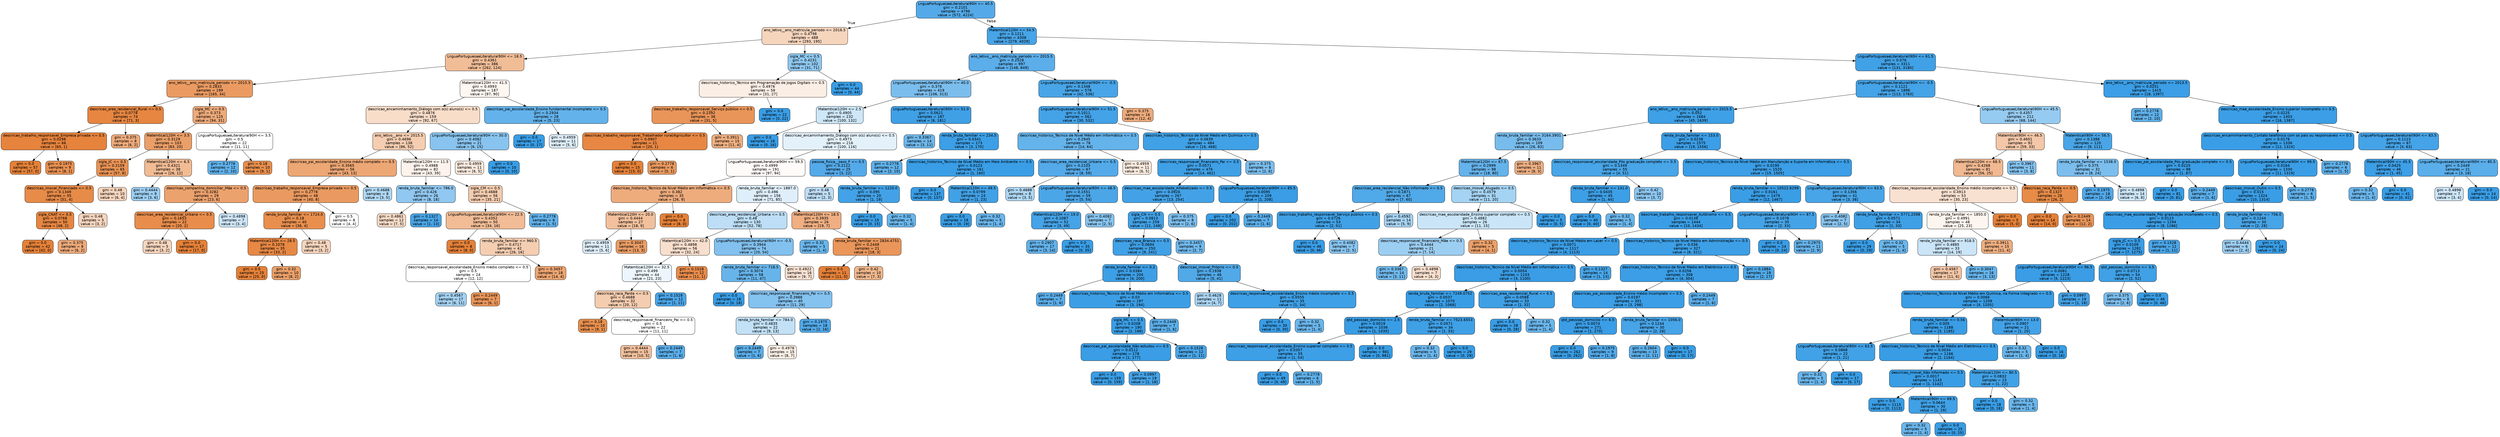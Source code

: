 digraph Tree {
node [shape=box, style="filled, rounded", color="black", fontname=helvetica] ;
edge [fontname=helvetica] ;
0 [label="LnguaPortuguesaeLiteraturaI90H <= 40.5\ngini = 0.2101\nsamples = 4796\nvalue = [572, 4224]", fillcolor="#399de5dc"] ;
1 [label="ano_letivo__ano_matricula_periodo <= 2016.5\ngini = 0.4798\nsamples = 488\nvalue = [293, 195]", fillcolor="#e5813955"] ;
0 -> 1 [labeldistance=2.5, labelangle=45, headlabel="True"] ;
2 [label="LnguaPortuguesaeLiteraturaI90H <= 18.5\ngini = 0.4361\nsamples = 386\nvalue = [262, 124]", fillcolor="#e5813986"] ;
1 -> 2 ;
3 [label="ano_letivo__ano_matricula_periodo <= 2015.5\ngini = 0.2833\nsamples = 199\nvalue = [165, 34]", fillcolor="#e58139ca"] ;
2 -> 3 ;
4 [label="descricao_area_residencial_Rural <= 0.5\ngini = 0.0778\nsamples = 74\nvalue = [71, 3]", fillcolor="#e58139f4"] ;
3 -> 4 ;
5 [label="descricao_trabalho_responsavel_Empresa privada <= 0.5\ngini = 0.0298\nsamples = 66\nvalue = [65, 1]", fillcolor="#e58139fb"] ;
4 -> 5 ;
6 [label="gini = 0.0\nsamples = 57\nvalue = [57, 0]", fillcolor="#e58139ff"] ;
5 -> 6 ;
7 [label="gini = 0.1975\nsamples = 9\nvalue = [8, 1]", fillcolor="#e58139df"] ;
5 -> 7 ;
8 [label="gini = 0.375\nsamples = 8\nvalue = [6, 2]", fillcolor="#e58139aa"] ;
4 -> 8 ;
9 [label="sigla_MC <= 0.5\ngini = 0.373\nsamples = 125\nvalue = [94, 31]", fillcolor="#e58139ab"] ;
3 -> 9 ;
10 [label="MatemticaI120H <= 3.5\ngini = 0.3129\nsamples = 103\nvalue = [83, 20]", fillcolor="#e58139c2"] ;
9 -> 10 ;
11 [label="sigla_JC <= 0.5\ngini = 0.2159\nsamples = 65\nvalue = [57, 8]", fillcolor="#e58139db"] ;
10 -> 11 ;
12 [label="descricao_imovel_Financiado <= 0.5\ngini = 0.1349\nsamples = 55\nvalue = [51, 4]", fillcolor="#e58139eb"] ;
11 -> 12 ;
13 [label="sigla_CNAT <= 0.5\ngini = 0.0768\nsamples = 50\nvalue = [48, 2]", fillcolor="#e58139f4"] ;
12 -> 13 ;
14 [label="gini = 0.0\nsamples = 42\nvalue = [42, 0]", fillcolor="#e58139ff"] ;
13 -> 14 ;
15 [label="gini = 0.375\nsamples = 8\nvalue = [6, 2]", fillcolor="#e58139aa"] ;
13 -> 15 ;
16 [label="gini = 0.48\nsamples = 5\nvalue = [3, 2]", fillcolor="#e5813955"] ;
12 -> 16 ;
17 [label="gini = 0.48\nsamples = 10\nvalue = [6, 4]", fillcolor="#e5813955"] ;
11 -> 17 ;
18 [label="MatemticaI120H <= 6.5\ngini = 0.4321\nsamples = 38\nvalue = [26, 12]", fillcolor="#e5813989"] ;
10 -> 18 ;
19 [label="gini = 0.4444\nsamples = 9\nvalue = [3, 6]", fillcolor="#399de57f"] ;
18 -> 19 ;
20 [label="descricao_companhia_domiciliar_Mãe <= 0.5\ngini = 0.3282\nsamples = 29\nvalue = [23, 6]", fillcolor="#e58139bc"] ;
18 -> 20 ;
21 [label="descricao_area_residencial_Urbana <= 0.5\ngini = 0.1653\nsamples = 22\nvalue = [20, 2]", fillcolor="#e58139e6"] ;
20 -> 21 ;
22 [label="gini = 0.48\nsamples = 5\nvalue = [3, 2]", fillcolor="#e5813955"] ;
21 -> 22 ;
23 [label="gini = 0.0\nsamples = 17\nvalue = [17, 0]", fillcolor="#e58139ff"] ;
21 -> 23 ;
24 [label="gini = 0.4898\nsamples = 7\nvalue = [3, 4]", fillcolor="#399de540"] ;
20 -> 24 ;
25 [label="LnguaPortuguesaeLiteraturaI90H <= 3.5\ngini = 0.5\nsamples = 22\nvalue = [11, 11]", fillcolor="#e5813900"] ;
9 -> 25 ;
26 [label="gini = 0.2778\nsamples = 12\nvalue = [2, 10]", fillcolor="#399de5cc"] ;
25 -> 26 ;
27 [label="gini = 0.18\nsamples = 10\nvalue = [9, 1]", fillcolor="#e58139e3"] ;
25 -> 27 ;
28 [label="MatemticaI120H <= 41.5\ngini = 0.4993\nsamples = 187\nvalue = [97, 90]", fillcolor="#e5813912"] ;
2 -> 28 ;
29 [label="descricao_encaminhamento_Diálogo com o(s) aluno(s) <= 0.5\ngini = 0.4876\nsamples = 159\nvalue = [92, 67]", fillcolor="#e5813945"] ;
28 -> 29 ;
30 [label="ano_letivo__ano <= 2015.5\ngini = 0.4696\nsamples = 138\nvalue = [86, 52]", fillcolor="#e5813965"] ;
29 -> 30 ;
31 [label="descricao_pai_escolaridade_Ensino médio completo <= 0.5\ngini = 0.3565\nsamples = 56\nvalue = [43, 13]", fillcolor="#e58139b2"] ;
30 -> 31 ;
32 [label="descricao_trabalho_responsavel_Empresa privada <= 0.5\ngini = 0.2778\nsamples = 48\nvalue = [40, 8]", fillcolor="#e58139cc"] ;
31 -> 32 ;
33 [label="renda_bruta_familiar <= 1724.0\ngini = 0.18\nsamples = 40\nvalue = [36, 4]", fillcolor="#e58139e3"] ;
32 -> 33 ;
34 [label="MatemticaI120H <= 28.5\ngini = 0.1078\nsamples = 35\nvalue = [33, 2]", fillcolor="#e58139f0"] ;
33 -> 34 ;
35 [label="gini = 0.0\nsamples = 25\nvalue = [25, 0]", fillcolor="#e58139ff"] ;
34 -> 35 ;
36 [label="gini = 0.32\nsamples = 10\nvalue = [8, 2]", fillcolor="#e58139bf"] ;
34 -> 36 ;
37 [label="gini = 0.48\nsamples = 5\nvalue = [3, 2]", fillcolor="#e5813955"] ;
33 -> 37 ;
38 [label="gini = 0.5\nsamples = 8\nvalue = [4, 4]", fillcolor="#e5813900"] ;
32 -> 38 ;
39 [label="gini = 0.4688\nsamples = 8\nvalue = [3, 5]", fillcolor="#399de566"] ;
31 -> 39 ;
40 [label="MatemticaI120H <= 11.5\ngini = 0.4988\nsamples = 82\nvalue = [43, 39]", fillcolor="#e5813918"] ;
30 -> 40 ;
41 [label="renda_bruta_familiar <= 786.0\ngini = 0.426\nsamples = 26\nvalue = [8, 18]", fillcolor="#399de58e"] ;
40 -> 41 ;
42 [label="gini = 0.4861\nsamples = 12\nvalue = [7, 5]", fillcolor="#e5813949"] ;
41 -> 42 ;
43 [label="gini = 0.1327\nsamples = 14\nvalue = [1, 13]", fillcolor="#399de5eb"] ;
41 -> 43 ;
44 [label="sigla_CM <= 0.5\ngini = 0.4688\nsamples = 56\nvalue = [35, 21]", fillcolor="#e5813966"] ;
40 -> 44 ;
45 [label="LnguaPortuguesaeLiteraturaI90H <= 22.5\ngini = 0.4352\nsamples = 50\nvalue = [34, 16]", fillcolor="#e5813987"] ;
44 -> 45 ;
46 [label="gini = 0.0\nsamples = 8\nvalue = [8, 0]", fillcolor="#e58139ff"] ;
45 -> 46 ;
47 [label="renda_bruta_familiar <= 960.5\ngini = 0.4717\nsamples = 42\nvalue = [26, 16]", fillcolor="#e5813962"] ;
45 -> 47 ;
48 [label="descricao_responsavel_escolaridade_Ensino médio completo <= 0.5\ngini = 0.5\nsamples = 24\nvalue = [12, 12]", fillcolor="#e5813900"] ;
47 -> 48 ;
49 [label="gini = 0.4567\nsamples = 17\nvalue = [6, 11]", fillcolor="#399de574"] ;
48 -> 49 ;
50 [label="gini = 0.2449\nsamples = 7\nvalue = [6, 1]", fillcolor="#e58139d4"] ;
48 -> 50 ;
51 [label="gini = 0.3457\nsamples = 18\nvalue = [14, 4]", fillcolor="#e58139b6"] ;
47 -> 51 ;
52 [label="gini = 0.2778\nsamples = 6\nvalue = [1, 5]", fillcolor="#399de5cc"] ;
44 -> 52 ;
53 [label="LnguaPortuguesaeLiteraturaI90H <= 30.0\ngini = 0.4082\nsamples = 21\nvalue = [6, 15]", fillcolor="#399de599"] ;
29 -> 53 ;
54 [label="gini = 0.4959\nsamples = 11\nvalue = [6, 5]", fillcolor="#e581392a"] ;
53 -> 54 ;
55 [label="gini = 0.0\nsamples = 10\nvalue = [0, 10]", fillcolor="#399de5ff"] ;
53 -> 55 ;
56 [label="descricao_pai_escolaridade_Ensino fundamental incompleto <= 0.5\ngini = 0.2934\nsamples = 28\nvalue = [5, 23]", fillcolor="#399de5c8"] ;
28 -> 56 ;
57 [label="gini = 0.0\nsamples = 17\nvalue = [0, 17]", fillcolor="#399de5ff"] ;
56 -> 57 ;
58 [label="gini = 0.4959\nsamples = 11\nvalue = [5, 6]", fillcolor="#399de52a"] ;
56 -> 58 ;
59 [label="sigla_MC <= 0.5\ngini = 0.4231\nsamples = 102\nvalue = [31, 71]", fillcolor="#399de590"] ;
1 -> 59 ;
60 [label="descricao_historico_Técnico em Programação de Jogos Digitais <= 0.5\ngini = 0.4976\nsamples = 58\nvalue = [31, 27]", fillcolor="#e5813921"] ;
59 -> 60 ;
61 [label="descricao_trabalho_responsavel_Serviço público <= 0.5\ngini = 0.2392\nsamples = 36\nvalue = [31, 5]", fillcolor="#e58139d6"] ;
60 -> 61 ;
62 [label="descricao_trabalho_responsavel_Trabalhador rural/Agricultor <= 0.5\ngini = 0.0907\nsamples = 21\nvalue = [20, 1]", fillcolor="#e58139f2"] ;
61 -> 62 ;
63 [label="gini = 0.0\nsamples = 15\nvalue = [15, 0]", fillcolor="#e58139ff"] ;
62 -> 63 ;
64 [label="gini = 0.2778\nsamples = 6\nvalue = [5, 1]", fillcolor="#e58139cc"] ;
62 -> 64 ;
65 [label="gini = 0.3911\nsamples = 15\nvalue = [11, 4]", fillcolor="#e58139a2"] ;
61 -> 65 ;
66 [label="gini = 0.0\nsamples = 22\nvalue = [0, 22]", fillcolor="#399de5ff"] ;
60 -> 66 ;
67 [label="gini = 0.0\nsamples = 44\nvalue = [0, 44]", fillcolor="#399de5ff"] ;
59 -> 67 ;
68 [label="MatemticaI120H <= 54.5\ngini = 0.1211\nsamples = 4308\nvalue = [279, 4029]", fillcolor="#399de5ed"] ;
0 -> 68 [labeldistance=2.5, labelangle=-45, headlabel="False"] ;
69 [label="ano_letivo__ano_matricula_periodo <= 2015.5\ngini = 0.2528\nsamples = 997\nvalue = [148, 849]", fillcolor="#399de5d3"] ;
68 -> 69 ;
70 [label="LnguaPortuguesaeLiteraturaII90H <= 40.0\ngini = 0.378\nsamples = 419\nvalue = [106, 313]", fillcolor="#399de5a9"] ;
69 -> 70 ;
71 [label="MatemticaI120H <= 2.5\ngini = 0.4905\nsamples = 232\nvalue = [100, 132]", fillcolor="#399de53e"] ;
70 -> 71 ;
72 [label="gini = 0.0\nsamples = 16\nvalue = [0, 16]", fillcolor="#399de5ff"] ;
71 -> 72 ;
73 [label="descricao_encaminhamento_Diálogo com o(s) aluno(s) <= 0.5\ngini = 0.4973\nsamples = 216\nvalue = [100, 116]", fillcolor="#399de523"] ;
71 -> 73 ;
74 [label="LnguaPortuguesaeLiteraturaI90H <= 59.5\ngini = 0.4999\nsamples = 191\nvalue = [97, 94]", fillcolor="#e5813908"] ;
73 -> 74 ;
75 [label="descricao_historico_Técnico de Nivel Médio em Informática <= 0.5\ngini = 0.382\nsamples = 35\nvalue = [26, 9]", fillcolor="#e58139a7"] ;
74 -> 75 ;
76 [label="MatemticaI120H <= 20.0\ngini = 0.4444\nsamples = 27\nvalue = [18, 9]", fillcolor="#e581397f"] ;
75 -> 76 ;
77 [label="gini = 0.4959\nsamples = 11\nvalue = [5, 6]", fillcolor="#399de52a"] ;
76 -> 77 ;
78 [label="gini = 0.3047\nsamples = 16\nvalue = [13, 3]", fillcolor="#e58139c4"] ;
76 -> 78 ;
79 [label="gini = 0.0\nsamples = 8\nvalue = [8, 0]", fillcolor="#e58139ff"] ;
75 -> 79 ;
80 [label="renda_bruta_familiar <= 1887.0\ngini = 0.496\nsamples = 156\nvalue = [71, 85]", fillcolor="#399de52a"] ;
74 -> 80 ;
81 [label="descricao_area_residencial_Urbana <= 0.5\ngini = 0.48\nsamples = 130\nvalue = [52, 78]", fillcolor="#399de555"] ;
80 -> 81 ;
82 [label="MatemticaI120H <= 42.0\ngini = 0.4898\nsamples = 56\nvalue = [32, 24]", fillcolor="#e5813940"] ;
81 -> 82 ;
83 [label="MatemticaI120H <= 32.5\ngini = 0.499\nsamples = 44\nvalue = [21, 23]", fillcolor="#399de516"] ;
82 -> 83 ;
84 [label="descricao_raca_Parda <= 0.5\ngini = 0.4688\nsamples = 32\nvalue = [20, 12]", fillcolor="#e5813966"] ;
83 -> 84 ;
85 [label="gini = 0.18\nsamples = 10\nvalue = [9, 1]", fillcolor="#e58139e3"] ;
84 -> 85 ;
86 [label="descricao_responsavel_financeiro_Pai <= 0.5\ngini = 0.5\nsamples = 22\nvalue = [11, 11]", fillcolor="#e5813900"] ;
84 -> 86 ;
87 [label="gini = 0.4444\nsamples = 15\nvalue = [10, 5]", fillcolor="#e581397f"] ;
86 -> 87 ;
88 [label="gini = 0.2449\nsamples = 7\nvalue = [1, 6]", fillcolor="#399de5d4"] ;
86 -> 88 ;
89 [label="gini = 0.1528\nsamples = 12\nvalue = [1, 11]", fillcolor="#399de5e8"] ;
83 -> 89 ;
90 [label="gini = 0.1528\nsamples = 12\nvalue = [11, 1]", fillcolor="#e58139e8"] ;
82 -> 90 ;
91 [label="LnguaPortuguesaeLiteraturaII90H <= -0.5\ngini = 0.3944\nsamples = 74\nvalue = [20, 54]", fillcolor="#399de5a1"] ;
81 -> 91 ;
92 [label="renda_bruta_familiar <= 718.5\ngini = 0.3074\nsamples = 58\nvalue = [11, 47]", fillcolor="#399de5c3"] ;
91 -> 92 ;
93 [label="gini = 0.0\nsamples = 18\nvalue = [0, 18]", fillcolor="#399de5ff"] ;
92 -> 93 ;
94 [label="descricao_responsavel_financeiro_Pai <= 0.5\ngini = 0.3988\nsamples = 40\nvalue = [11, 29]", fillcolor="#399de59e"] ;
92 -> 94 ;
95 [label="renda_bruta_familiar <= 784.0\ngini = 0.4835\nsamples = 22\nvalue = [9, 13]", fillcolor="#399de54e"] ;
94 -> 95 ;
96 [label="gini = 0.2449\nsamples = 7\nvalue = [1, 6]", fillcolor="#399de5d4"] ;
95 -> 96 ;
97 [label="gini = 0.4978\nsamples = 15\nvalue = [8, 7]", fillcolor="#e5813920"] ;
95 -> 97 ;
98 [label="gini = 0.1975\nsamples = 18\nvalue = [2, 16]", fillcolor="#399de5df"] ;
94 -> 98 ;
99 [label="gini = 0.4922\nsamples = 16\nvalue = [9, 7]", fillcolor="#e5813939"] ;
91 -> 99 ;
100 [label="MatemticaI120H <= 18.5\ngini = 0.3935\nsamples = 26\nvalue = [19, 7]", fillcolor="#e58139a1"] ;
80 -> 100 ;
101 [label="gini = 0.32\nsamples = 5\nvalue = [1, 4]", fillcolor="#399de5bf"] ;
100 -> 101 ;
102 [label="renda_bruta_familiar <= 2834.4751\ngini = 0.2449\nsamples = 21\nvalue = [18, 3]", fillcolor="#e58139d4"] ;
100 -> 102 ;
103 [label="gini = 0.0\nsamples = 11\nvalue = [11, 0]", fillcolor="#e58139ff"] ;
102 -> 103 ;
104 [label="gini = 0.42\nsamples = 10\nvalue = [7, 3]", fillcolor="#e5813992"] ;
102 -> 104 ;
105 [label="pessoa_fisica__sexo_F <= 0.5\ngini = 0.2112\nsamples = 25\nvalue = [3, 22]", fillcolor="#399de5dc"] ;
73 -> 105 ;
106 [label="gini = 0.48\nsamples = 5\nvalue = [2, 3]", fillcolor="#399de555"] ;
105 -> 106 ;
107 [label="renda_bruta_familiar <= 1220.0\ngini = 0.095\nsamples = 20\nvalue = [1, 19]", fillcolor="#399de5f2"] ;
105 -> 107 ;
108 [label="gini = 0.0\nsamples = 15\nvalue = [0, 15]", fillcolor="#399de5ff"] ;
107 -> 108 ;
109 [label="gini = 0.32\nsamples = 5\nvalue = [1, 4]", fillcolor="#399de5bf"] ;
107 -> 109 ;
110 [label="LnguaPortuguesaeLiteraturaII90H <= 51.0\ngini = 0.0621\nsamples = 187\nvalue = [6, 181]", fillcolor="#399de5f7"] ;
70 -> 110 ;
111 [label="gini = 0.3367\nsamples = 14\nvalue = [3, 11]", fillcolor="#399de5b9"] ;
110 -> 111 ;
112 [label="renda_bruta_familiar <= 234.5\ngini = 0.0341\nsamples = 173\nvalue = [3, 170]", fillcolor="#399de5fa"] ;
110 -> 112 ;
113 [label="gini = 0.2778\nsamples = 12\nvalue = [2, 10]", fillcolor="#399de5cc"] ;
112 -> 113 ;
114 [label="descricao_historico_Técnico de Nível Médio em Meio Ambiente <= 0.5\ngini = 0.0123\nsamples = 161\nvalue = [1, 160]", fillcolor="#399de5fd"] ;
112 -> 114 ;
115 [label="gini = 0.0\nsamples = 137\nvalue = [0, 137]", fillcolor="#399de5ff"] ;
114 -> 115 ;
116 [label="MatemticaI120H <= 49.5\ngini = 0.0799\nsamples = 24\nvalue = [1, 23]", fillcolor="#399de5f4"] ;
114 -> 116 ;
117 [label="gini = 0.0\nsamples = 19\nvalue = [0, 19]", fillcolor="#399de5ff"] ;
116 -> 117 ;
118 [label="gini = 0.32\nsamples = 5\nvalue = [1, 4]", fillcolor="#399de5bf"] ;
116 -> 118 ;
119 [label="LnguaPortuguesaeLiteraturaII90H <= -0.5\ngini = 0.1348\nsamples = 578\nvalue = [42, 536]", fillcolor="#399de5eb"] ;
69 -> 119 ;
120 [label="LnguaPortuguesaeLiteraturaI90H <= 51.5\ngini = 0.1011\nsamples = 562\nvalue = [30, 532]", fillcolor="#399de5f1"] ;
119 -> 120 ;
121 [label="descricao_historico_Técnico de Nivel Médio em Informática <= 0.5\ngini = 0.2945\nsamples = 78\nvalue = [14, 64]", fillcolor="#399de5c7"] ;
120 -> 121 ;
122 [label="descricao_area_residencial_Urbana <= 0.5\ngini = 0.2103\nsamples = 67\nvalue = [8, 59]", fillcolor="#399de5dc"] ;
121 -> 122 ;
123 [label="gini = 0.4688\nsamples = 8\nvalue = [3, 5]", fillcolor="#399de566"] ;
122 -> 123 ;
124 [label="LnguaPortuguesaeLiteraturaI90H <= 48.5\ngini = 0.1551\nsamples = 59\nvalue = [5, 54]", fillcolor="#399de5e7"] ;
122 -> 124 ;
125 [label="MatemticaI120H <= 19.0\ngini = 0.1087\nsamples = 52\nvalue = [3, 49]", fillcolor="#399de5ef"] ;
124 -> 125 ;
126 [label="gini = 0.2907\nsamples = 17\nvalue = [3, 14]", fillcolor="#399de5c8"] ;
125 -> 126 ;
127 [label="gini = 0.0\nsamples = 35\nvalue = [0, 35]", fillcolor="#399de5ff"] ;
125 -> 127 ;
128 [label="gini = 0.4082\nsamples = 7\nvalue = [2, 5]", fillcolor="#399de599"] ;
124 -> 128 ;
129 [label="gini = 0.4959\nsamples = 11\nvalue = [6, 5]", fillcolor="#e581392a"] ;
121 -> 129 ;
130 [label="descricao_historico_Técnico de Nível Médio em Química <= 0.5\ngini = 0.0639\nsamples = 484\nvalue = [16, 468]", fillcolor="#399de5f6"] ;
120 -> 130 ;
131 [label="descricao_responsavel_financeiro_Pai <= 0.5\ngini = 0.0571\nsamples = 476\nvalue = [14, 462]", fillcolor="#399de5f7"] ;
130 -> 131 ;
132 [label="descricao_mae_escolaridade_Alfabetizado <= 0.5\ngini = 0.0926\nsamples = 267\nvalue = [13, 254]", fillcolor="#399de5f2"] ;
131 -> 132 ;
133 [label="sigla_CN <= 0.5\ngini = 0.0813\nsamples = 259\nvalue = [11, 248]", fillcolor="#399de5f4"] ;
132 -> 133 ;
134 [label="descricao_raca_Branca <= 0.5\ngini = 0.0694\nsamples = 250\nvalue = [9, 241]", fillcolor="#399de5f5"] ;
133 -> 134 ;
135 [label="renda_bruta_familiar <= 0.2\ngini = 0.0384\nsamples = 204\nvalue = [4, 200]", fillcolor="#399de5fa"] ;
134 -> 135 ;
136 [label="gini = 0.2449\nsamples = 7\nvalue = [1, 6]", fillcolor="#399de5d4"] ;
135 -> 136 ;
137 [label="descricao_historico_Técnico de Nível Médio em Informática <= 0.5\ngini = 0.03\nsamples = 197\nvalue = [3, 194]", fillcolor="#399de5fb"] ;
135 -> 137 ;
138 [label="sigla_MC <= 0.5\ngini = 0.0208\nsamples = 190\nvalue = [2, 188]", fillcolor="#399de5fc"] ;
137 -> 138 ;
139 [label="descricao_pai_escolaridade_Não estudou <= 0.5\ngini = 0.0112\nsamples = 178\nvalue = [1, 177]", fillcolor="#399de5fe"] ;
138 -> 139 ;
140 [label="gini = 0.0\nsamples = 159\nvalue = [0, 159]", fillcolor="#399de5ff"] ;
139 -> 140 ;
141 [label="gini = 0.0997\nsamples = 19\nvalue = [1, 18]", fillcolor="#399de5f1"] ;
139 -> 141 ;
142 [label="gini = 0.1528\nsamples = 12\nvalue = [1, 11]", fillcolor="#399de5e8"] ;
138 -> 142 ;
143 [label="gini = 0.2449\nsamples = 7\nvalue = [1, 6]", fillcolor="#399de5d4"] ;
137 -> 143 ;
144 [label="descricao_imovel_Próprio <= 0.5\ngini = 0.1938\nsamples = 46\nvalue = [5, 41]", fillcolor="#399de5e0"] ;
134 -> 144 ;
145 [label="gini = 0.4628\nsamples = 11\nvalue = [4, 7]", fillcolor="#399de56d"] ;
144 -> 145 ;
146 [label="descricao_responsavel_escolaridade_Ensino médio incompleto <= 0.5\ngini = 0.0555\nsamples = 35\nvalue = [1, 34]", fillcolor="#399de5f8"] ;
144 -> 146 ;
147 [label="gini = 0.0\nsamples = 30\nvalue = [0, 30]", fillcolor="#399de5ff"] ;
146 -> 147 ;
148 [label="gini = 0.32\nsamples = 5\nvalue = [1, 4]", fillcolor="#399de5bf"] ;
146 -> 148 ;
149 [label="gini = 0.3457\nsamples = 9\nvalue = [2, 7]", fillcolor="#399de5b6"] ;
133 -> 149 ;
150 [label="gini = 0.375\nsamples = 8\nvalue = [2, 6]", fillcolor="#399de5aa"] ;
132 -> 150 ;
151 [label="LnguaPortuguesaeLiteraturaI90H <= 85.5\ngini = 0.0095\nsamples = 209\nvalue = [1, 208]", fillcolor="#399de5fe"] ;
131 -> 151 ;
152 [label="gini = 0.0\nsamples = 202\nvalue = [0, 202]", fillcolor="#399de5ff"] ;
151 -> 152 ;
153 [label="gini = 0.2449\nsamples = 7\nvalue = [1, 6]", fillcolor="#399de5d4"] ;
151 -> 153 ;
154 [label="gini = 0.375\nsamples = 8\nvalue = [2, 6]", fillcolor="#399de5aa"] ;
130 -> 154 ;
155 [label="gini = 0.375\nsamples = 16\nvalue = [12, 4]", fillcolor="#e58139aa"] ;
119 -> 155 ;
156 [label="LnguaPortuguesaeLiteraturaII90H <= 61.5\ngini = 0.076\nsamples = 3311\nvalue = [131, 3180]", fillcolor="#399de5f4"] ;
68 -> 156 ;
157 [label="LnguaPortuguesaeLiteraturaII90H <= -0.5\ngini = 0.1121\nsamples = 1896\nvalue = [113, 1783]", fillcolor="#399de5ef"] ;
156 -> 157 ;
158 [label="ano_letivo__ano_matricula_periodo <= 2015.5\ngini = 0.052\nsamples = 1684\nvalue = [45, 1639]", fillcolor="#399de5f8"] ;
157 -> 158 ;
159 [label="renda_bruta_familiar <= 3164.3901\ngini = 0.3633\nsamples = 109\nvalue = [26, 83]", fillcolor="#399de5af"] ;
158 -> 159 ;
160 [label="MatemticaI120H <= 67.5\ngini = 0.2999\nsamples = 98\nvalue = [18, 80]", fillcolor="#399de5c6"] ;
159 -> 160 ;
161 [label="descricao_area_residencial_Não informado <= 0.5\ngini = 0.1871\nsamples = 67\nvalue = [7, 60]", fillcolor="#399de5e1"] ;
160 -> 161 ;
162 [label="descricao_trabalho_responsavel_Serviço público <= 0.5\ngini = 0.0726\nsamples = 53\nvalue = [2, 51]", fillcolor="#399de5f5"] ;
161 -> 162 ;
163 [label="gini = 0.0\nsamples = 46\nvalue = [0, 46]", fillcolor="#399de5ff"] ;
162 -> 163 ;
164 [label="gini = 0.4082\nsamples = 7\nvalue = [2, 5]", fillcolor="#399de599"] ;
162 -> 164 ;
165 [label="gini = 0.4592\nsamples = 14\nvalue = [5, 9]", fillcolor="#399de571"] ;
161 -> 165 ;
166 [label="descricao_imovel_Alugado <= 0.5\ngini = 0.4579\nsamples = 31\nvalue = [11, 20]", fillcolor="#399de573"] ;
160 -> 166 ;
167 [label="descricao_mae_escolaridade_Ensino superior completo <= 0.5\ngini = 0.4882\nsamples = 26\nvalue = [11, 15]", fillcolor="#399de544"] ;
166 -> 167 ;
168 [label="descricao_responsavel_financeiro_Mãe <= 0.5\ngini = 0.4444\nsamples = 21\nvalue = [7, 14]", fillcolor="#399de57f"] ;
167 -> 168 ;
169 [label="gini = 0.3367\nsamples = 14\nvalue = [3, 11]", fillcolor="#399de5b9"] ;
168 -> 169 ;
170 [label="gini = 0.4898\nsamples = 7\nvalue = [4, 3]", fillcolor="#e5813940"] ;
168 -> 170 ;
171 [label="gini = 0.32\nsamples = 5\nvalue = [4, 1]", fillcolor="#e58139bf"] ;
167 -> 171 ;
172 [label="gini = 0.0\nsamples = 5\nvalue = [0, 5]", fillcolor="#399de5ff"] ;
166 -> 172 ;
173 [label="gini = 0.3967\nsamples = 11\nvalue = [8, 3]", fillcolor="#e581399f"] ;
159 -> 173 ;
174 [label="renda_bruta_familiar <= 153.0\ngini = 0.0238\nsamples = 1575\nvalue = [19, 1556]", fillcolor="#399de5fc"] ;
158 -> 174 ;
175 [label="descricao_responsavel_escolaridade_Pós graduação completo <= 0.5\ngini = 0.1349\nsamples = 55\nvalue = [4, 51]", fillcolor="#399de5eb"] ;
174 -> 175 ;
176 [label="renda_bruta_familiar <= 141.0\ngini = 0.0435\nsamples = 45\nvalue = [1, 44]", fillcolor="#399de5f9"] ;
175 -> 176 ;
177 [label="gini = 0.0\nsamples = 40\nvalue = [0, 40]", fillcolor="#399de5ff"] ;
176 -> 177 ;
178 [label="gini = 0.32\nsamples = 5\nvalue = [1, 4]", fillcolor="#399de5bf"] ;
176 -> 178 ;
179 [label="gini = 0.42\nsamples = 10\nvalue = [3, 7]", fillcolor="#399de592"] ;
175 -> 179 ;
180 [label="descricao_historico_Técnico de Nível Médio em Manutenção e Suporte em Informática <= 0.5\ngini = 0.0195\nsamples = 1520\nvalue = [15, 1505]", fillcolor="#399de5fc"] ;
174 -> 180 ;
181 [label="renda_bruta_familiar <= 10522.6299\ngini = 0.0161\nsamples = 1479\nvalue = [12, 1467]", fillcolor="#399de5fd"] ;
180 -> 181 ;
182 [label="descricao_trabalho_responsavel_Autônomo <= 0.5\ngini = 0.0138\nsamples = 1444\nvalue = [10, 1434]", fillcolor="#399de5fd"] ;
181 -> 182 ;
183 [label="descricao_historico_Técnico de Nível Médio em Lazer <= 0.5\ngini = 0.0071\nsamples = 1117\nvalue = [4, 1113]", fillcolor="#399de5fe"] ;
182 -> 183 ;
184 [label="descricao_historico_Técnico de Nível Médio em Informática <= 0.5\ngini = 0.0054\nsamples = 1103\nvalue = [3, 1100]", fillcolor="#399de5fe"] ;
183 -> 184 ;
185 [label="renda_bruta_familiar <= 7249.0752\ngini = 0.0037\nsamples = 1070\nvalue = [2, 1068]", fillcolor="#399de5ff"] ;
184 -> 185 ;
186 [label="qtd_pessoas_domicilio <= 2.5\ngini = 0.0019\nsamples = 1036\nvalue = [1, 1035]", fillcolor="#399de5ff"] ;
185 -> 186 ;
187 [label="descricao_responsavel_escolaridade_Ensino superior completo <= 0.5\ngini = 0.0357\nsamples = 55\nvalue = [1, 54]", fillcolor="#399de5fa"] ;
186 -> 187 ;
188 [label="gini = 0.0\nsamples = 49\nvalue = [0, 49]", fillcolor="#399de5ff"] ;
187 -> 188 ;
189 [label="gini = 0.2778\nsamples = 6\nvalue = [1, 5]", fillcolor="#399de5cc"] ;
187 -> 189 ;
190 [label="gini = 0.0\nsamples = 981\nvalue = [0, 981]", fillcolor="#399de5ff"] ;
186 -> 190 ;
191 [label="renda_bruta_familiar <= 7523.6553\ngini = 0.0571\nsamples = 34\nvalue = [1, 33]", fillcolor="#399de5f7"] ;
185 -> 191 ;
192 [label="gini = 0.32\nsamples = 5\nvalue = [1, 4]", fillcolor="#399de5bf"] ;
191 -> 192 ;
193 [label="gini = 0.0\nsamples = 29\nvalue = [0, 29]", fillcolor="#399de5ff"] ;
191 -> 193 ;
194 [label="descricao_area_residencial_Rural <= 0.5\ngini = 0.0588\nsamples = 33\nvalue = [1, 32]", fillcolor="#399de5f7"] ;
184 -> 194 ;
195 [label="gini = 0.0\nsamples = 28\nvalue = [0, 28]", fillcolor="#399de5ff"] ;
194 -> 195 ;
196 [label="gini = 0.32\nsamples = 5\nvalue = [1, 4]", fillcolor="#399de5bf"] ;
194 -> 196 ;
197 [label="gini = 0.1327\nsamples = 14\nvalue = [1, 13]", fillcolor="#399de5eb"] ;
183 -> 197 ;
198 [label="descricao_historico_Técnico de Nível Médio em Administração <= 0.5\ngini = 0.036\nsamples = 327\nvalue = [6, 321]", fillcolor="#399de5fa"] ;
182 -> 198 ;
199 [label="descricao_historico_Técnico de Nível Médio em Eletrônica <= 0.5\ngini = 0.0256\nsamples = 308\nvalue = [4, 304]", fillcolor="#399de5fc"] ;
198 -> 199 ;
200 [label="descricao_pai_escolaridade_Ensino médio incompleto <= 0.5\ngini = 0.0197\nsamples = 301\nvalue = [3, 298]", fillcolor="#399de5fc"] ;
199 -> 200 ;
201 [label="qtd_pessoas_domicilio <= 6.5\ngini = 0.0074\nsamples = 271\nvalue = [1, 270]", fillcolor="#399de5fe"] ;
200 -> 201 ;
202 [label="gini = 0.0\nsamples = 262\nvalue = [0, 262]", fillcolor="#399de5ff"] ;
201 -> 202 ;
203 [label="gini = 0.1975\nsamples = 9\nvalue = [1, 8]", fillcolor="#399de5df"] ;
201 -> 203 ;
204 [label="renda_bruta_familiar <= 1056.0\ngini = 0.1244\nsamples = 30\nvalue = [2, 28]", fillcolor="#399de5ed"] ;
200 -> 204 ;
205 [label="gini = 0.2604\nsamples = 13\nvalue = [2, 11]", fillcolor="#399de5d1"] ;
204 -> 205 ;
206 [label="gini = 0.0\nsamples = 17\nvalue = [0, 17]", fillcolor="#399de5ff"] ;
204 -> 206 ;
207 [label="gini = 0.2449\nsamples = 7\nvalue = [1, 6]", fillcolor="#399de5d4"] ;
199 -> 207 ;
208 [label="gini = 0.1884\nsamples = 19\nvalue = [2, 17]", fillcolor="#399de5e1"] ;
198 -> 208 ;
209 [label="LnguaPortuguesaeLiteraturaI90H <= 87.5\ngini = 0.1078\nsamples = 35\nvalue = [2, 33]", fillcolor="#399de5f0"] ;
181 -> 209 ;
210 [label="gini = 0.0\nsamples = 24\nvalue = [0, 24]", fillcolor="#399de5ff"] ;
209 -> 210 ;
211 [label="gini = 0.2975\nsamples = 11\nvalue = [2, 9]", fillcolor="#399de5c6"] ;
209 -> 211 ;
212 [label="LnguaPortuguesaeLiteraturaI90H <= 63.5\ngini = 0.1356\nsamples = 41\nvalue = [3, 38]", fillcolor="#399de5eb"] ;
180 -> 212 ;
213 [label="gini = 0.4082\nsamples = 7\nvalue = [2, 5]", fillcolor="#399de599"] ;
212 -> 213 ;
214 [label="renda_bruta_familiar <= 5771.2598\ngini = 0.0571\nsamples = 34\nvalue = [1, 33]", fillcolor="#399de5f7"] ;
212 -> 214 ;
215 [label="gini = 0.0\nsamples = 29\nvalue = [0, 29]", fillcolor="#399de5ff"] ;
214 -> 215 ;
216 [label="gini = 0.32\nsamples = 5\nvalue = [1, 4]", fillcolor="#399de5bf"] ;
214 -> 216 ;
217 [label="LnguaPortuguesaeLiteraturaII90H <= 45.5\ngini = 0.4357\nsamples = 212\nvalue = [68, 144]", fillcolor="#399de587"] ;
157 -> 217 ;
218 [label="MatemticaII90H <= 46.5\ngini = 0.4601\nsamples = 92\nvalue = [59, 33]", fillcolor="#e5813970"] ;
217 -> 218 ;
219 [label="MatemticaI120H <= 68.5\ngini = 0.4268\nsamples = 81\nvalue = [56, 25]", fillcolor="#e581398d"] ;
218 -> 219 ;
220 [label="descricao_responsavel_escolaridade_Ensino médio incompleto <= 0.5\ngini = 0.4913\nsamples = 53\nvalue = [30, 23]", fillcolor="#e581393b"] ;
219 -> 220 ;
221 [label="renda_bruta_familiar <= 1850.0\ngini = 0.4991\nsamples = 48\nvalue = [25, 23]", fillcolor="#e5813914"] ;
220 -> 221 ;
222 [label="renda_bruta_familiar <= 918.5\ngini = 0.4885\nsamples = 33\nvalue = [14, 19]", fillcolor="#399de543"] ;
221 -> 222 ;
223 [label="gini = 0.4567\nsamples = 17\nvalue = [11, 6]", fillcolor="#e5813974"] ;
222 -> 223 ;
224 [label="gini = 0.3047\nsamples = 16\nvalue = [3, 13]", fillcolor="#399de5c4"] ;
222 -> 224 ;
225 [label="gini = 0.3911\nsamples = 15\nvalue = [11, 4]", fillcolor="#e58139a2"] ;
221 -> 225 ;
226 [label="gini = 0.0\nsamples = 5\nvalue = [5, 0]", fillcolor="#e58139ff"] ;
220 -> 226 ;
227 [label="descricao_raca_Parda <= 0.5\ngini = 0.1327\nsamples = 28\nvalue = [26, 2]", fillcolor="#e58139eb"] ;
219 -> 227 ;
228 [label="gini = 0.0\nsamples = 14\nvalue = [14, 0]", fillcolor="#e58139ff"] ;
227 -> 228 ;
229 [label="gini = 0.2449\nsamples = 14\nvalue = [12, 2]", fillcolor="#e58139d4"] ;
227 -> 229 ;
230 [label="gini = 0.3967\nsamples = 11\nvalue = [3, 8]", fillcolor="#399de59f"] ;
218 -> 230 ;
231 [label="MatemticaII90H <= 56.5\ngini = 0.1388\nsamples = 120\nvalue = [9, 111]", fillcolor="#399de5ea"] ;
217 -> 231 ;
232 [label="renda_bruta_familiar <= 1538.0\ngini = 0.375\nsamples = 32\nvalue = [8, 24]", fillcolor="#399de5aa"] ;
231 -> 232 ;
233 [label="gini = 0.1975\nsamples = 18\nvalue = [2, 16]", fillcolor="#399de5df"] ;
232 -> 233 ;
234 [label="gini = 0.4898\nsamples = 14\nvalue = [6, 8]", fillcolor="#399de540"] ;
232 -> 234 ;
235 [label="descricao_pai_escolaridade_Pós graduação completo <= 0.5\ngini = 0.0225\nsamples = 88\nvalue = [1, 87]", fillcolor="#399de5fc"] ;
231 -> 235 ;
236 [label="gini = 0.0\nsamples = 81\nvalue = [0, 81]", fillcolor="#399de5ff"] ;
235 -> 236 ;
237 [label="gini = 0.2449\nsamples = 7\nvalue = [1, 6]", fillcolor="#399de5d4"] ;
235 -> 237 ;
238 [label="ano_letivo__ano_matricula_periodo <= 2013.5\ngini = 0.0251\nsamples = 1415\nvalue = [18, 1397]", fillcolor="#399de5fc"] ;
156 -> 238 ;
239 [label="gini = 0.2778\nsamples = 12\nvalue = [2, 10]", fillcolor="#399de5cc"] ;
238 -> 239 ;
240 [label="descricao_mae_escolaridade_Ensino superior incompleto <= 0.5\ngini = 0.0225\nsamples = 1403\nvalue = [16, 1387]", fillcolor="#399de5fc"] ;
238 -> 240 ;
241 [label="descricao_encaminhamento_Contato telefônico com os pais ou responsáveis <= 0.5\ngini = 0.0178\nsamples = 1336\nvalue = [12, 1324]", fillcolor="#399de5fd"] ;
240 -> 241 ;
242 [label="LnguaPortuguesaeLiteraturaI90H <= 99.5\ngini = 0.0164\nsamples = 1330\nvalue = [11, 1319]", fillcolor="#399de5fd"] ;
241 -> 242 ;
243 [label="descricao_imovel_Outro <= 0.5\ngini = 0.015\nsamples = 1324\nvalue = [10, 1314]", fillcolor="#399de5fd"] ;
242 -> 243 ;
244 [label="descricao_mae_escolaridade_Pós graduação incompleto <= 0.5\ngini = 0.0123\nsamples = 1294\nvalue = [8, 1286]", fillcolor="#399de5fd"] ;
243 -> 244 ;
245 [label="sigla_JC <= 0.5\ngini = 0.0109\nsamples = 1282\nvalue = [7, 1275]", fillcolor="#399de5fe"] ;
244 -> 245 ;
246 [label="LnguaPortuguesaeLiteraturaI90H <= 96.5\ngini = 0.0081\nsamples = 1228\nvalue = [5, 1223]", fillcolor="#399de5fe"] ;
245 -> 246 ;
247 [label="descricao_historico_Técnico de Nível Médio em Química, na Forma Integrado <= 0.5\ngini = 0.0066\nsamples = 1209\nvalue = [4, 1205]", fillcolor="#399de5fe"] ;
246 -> 247 ;
248 [label="renda_bruta_familiar <= 0.56\ngini = 0.005\nsamples = 1188\nvalue = [3, 1185]", fillcolor="#399de5fe"] ;
247 -> 248 ;
249 [label="LnguaPortuguesaeLiteraturaI90H <= 63.5\ngini = 0.0868\nsamples = 22\nvalue = [1, 21]", fillcolor="#399de5f3"] ;
248 -> 249 ;
250 [label="gini = 0.32\nsamples = 5\nvalue = [1, 4]", fillcolor="#399de5bf"] ;
249 -> 250 ;
251 [label="gini = 0.0\nsamples = 17\nvalue = [0, 17]", fillcolor="#399de5ff"] ;
249 -> 251 ;
252 [label="descricao_historico_Técnico de Nível Médio em Eletrônica <= 0.5\ngini = 0.0034\nsamples = 1166\nvalue = [2, 1164]", fillcolor="#399de5ff"] ;
248 -> 252 ;
253 [label="descricao_imovel_Não informado <= 0.5\ngini = 0.0017\nsamples = 1143\nvalue = [1, 1142]", fillcolor="#399de5ff"] ;
252 -> 253 ;
254 [label="gini = 0.0\nsamples = 1113\nvalue = [0, 1113]", fillcolor="#399de5ff"] ;
253 -> 254 ;
255 [label="MatemticaII90H <= 69.5\ngini = 0.0644\nsamples = 30\nvalue = [1, 29]", fillcolor="#399de5f6"] ;
253 -> 255 ;
256 [label="gini = 0.32\nsamples = 5\nvalue = [1, 4]", fillcolor="#399de5bf"] ;
255 -> 256 ;
257 [label="gini = 0.0\nsamples = 25\nvalue = [0, 25]", fillcolor="#399de5ff"] ;
255 -> 257 ;
258 [label="MatemticaI120H <= 80.5\ngini = 0.0832\nsamples = 23\nvalue = [1, 22]", fillcolor="#399de5f3"] ;
252 -> 258 ;
259 [label="gini = 0.0\nsamples = 18\nvalue = [0, 18]", fillcolor="#399de5ff"] ;
258 -> 259 ;
260 [label="gini = 0.32\nsamples = 5\nvalue = [1, 4]", fillcolor="#399de5bf"] ;
258 -> 260 ;
261 [label="MatemticaII90H <= 13.0\ngini = 0.0907\nsamples = 21\nvalue = [1, 20]", fillcolor="#399de5f2"] ;
247 -> 261 ;
262 [label="gini = 0.32\nsamples = 5\nvalue = [1, 4]", fillcolor="#399de5bf"] ;
261 -> 262 ;
263 [label="gini = 0.0\nsamples = 16\nvalue = [0, 16]", fillcolor="#399de5ff"] ;
261 -> 263 ;
264 [label="gini = 0.0997\nsamples = 19\nvalue = [1, 18]", fillcolor="#399de5f1"] ;
246 -> 264 ;
265 [label="qtd_pessoas_domicilio <= 3.5\ngini = 0.0713\nsamples = 54\nvalue = [2, 52]", fillcolor="#399de5f5"] ;
245 -> 265 ;
266 [label="gini = 0.375\nsamples = 8\nvalue = [2, 6]", fillcolor="#399de5aa"] ;
265 -> 266 ;
267 [label="gini = 0.0\nsamples = 46\nvalue = [0, 46]", fillcolor="#399de5ff"] ;
265 -> 267 ;
268 [label="gini = 0.1528\nsamples = 12\nvalue = [1, 11]", fillcolor="#399de5e8"] ;
244 -> 268 ;
269 [label="renda_bruta_familiar <= 756.0\ngini = 0.1244\nsamples = 30\nvalue = [2, 28]", fillcolor="#399de5ed"] ;
243 -> 269 ;
270 [label="gini = 0.4444\nsamples = 6\nvalue = [2, 4]", fillcolor="#399de57f"] ;
269 -> 270 ;
271 [label="gini = 0.0\nsamples = 24\nvalue = [0, 24]", fillcolor="#399de5ff"] ;
269 -> 271 ;
272 [label="gini = 0.2778\nsamples = 6\nvalue = [1, 5]", fillcolor="#399de5cc"] ;
242 -> 272 ;
273 [label="gini = 0.2778\nsamples = 6\nvalue = [1, 5]", fillcolor="#399de5cc"] ;
241 -> 273 ;
274 [label="LnguaPortuguesaeLiteraturaII90H <= 83.5\ngini = 0.1123\nsamples = 67\nvalue = [4, 63]", fillcolor="#399de5ef"] ;
240 -> 274 ;
275 [label="MatemticaII90H <= 45.5\ngini = 0.0425\nsamples = 46\nvalue = [1, 45]", fillcolor="#399de5f9"] ;
274 -> 275 ;
276 [label="gini = 0.32\nsamples = 5\nvalue = [1, 4]", fillcolor="#399de5bf"] ;
275 -> 276 ;
277 [label="gini = 0.0\nsamples = 41\nvalue = [0, 41]", fillcolor="#399de5ff"] ;
275 -> 277 ;
278 [label="LnguaPortuguesaeLiteraturaII90H <= 85.5\ngini = 0.2449\nsamples = 21\nvalue = [3, 18]", fillcolor="#399de5d4"] ;
274 -> 278 ;
279 [label="gini = 0.4898\nsamples = 7\nvalue = [3, 4]", fillcolor="#399de540"] ;
278 -> 279 ;
280 [label="gini = 0.0\nsamples = 14\nvalue = [0, 14]", fillcolor="#399de5ff"] ;
278 -> 280 ;
}